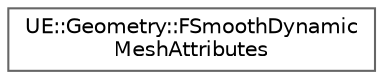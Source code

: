 digraph "Graphical Class Hierarchy"
{
 // INTERACTIVE_SVG=YES
 // LATEX_PDF_SIZE
  bgcolor="transparent";
  edge [fontname=Helvetica,fontsize=10,labelfontname=Helvetica,labelfontsize=10];
  node [fontname=Helvetica,fontsize=10,shape=box,height=0.2,width=0.4];
  rankdir="LR";
  Node0 [id="Node000000",label="UE::Geometry::FSmoothDynamic\lMeshAttributes",height=0.2,width=0.4,color="grey40", fillcolor="white", style="filled",URL="$d5/dfb/classUE_1_1Geometry_1_1FSmoothDynamicMeshAttributes.html",tooltip="Smooth scalar data of any dimension that is stored via TDynamicMeshOverlay."];
}
